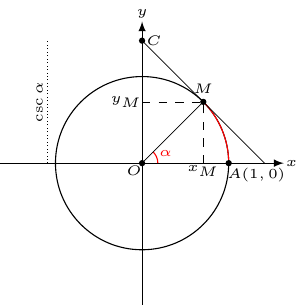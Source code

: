 \documentclass[crop]{standalone}
\usepackage[dvipsnames]{xcolor}
\usepackage{tikz}
\usetikzlibrary{positioning}

\begin{document}
  \begin{tikzpicture}[font=\tiny]
    \def\r{1.1}
    \def\t{45}
    \def\ox{1.8}
    \def\oy{1.8}
    
    \def\xm{\r*cos(\t)}
    \def\ym{\r*sin(\t)}
    \def\secv{\r*sec(\t)}
    \def\cscv{\r*cosec(\t)}

    \draw[-latex,line width=0.25pt] ({-\ox},0) -- ({\ox},0);
    \node at ({\ox+0.1},0) {$x$};
    \draw[-latex,line width=0.25pt] (0,{-\oy}) -- (0,{\oy});
    \node at (0,{\oy+0.1}) {$y$};
    
    \draw (0,0) circle (\r);
    \draw[red] (0.2,0) arc (0:\t:0.2);
    \draw[red] (\r,0) arc (0:\t:\r);
    \draw[line width=0.25pt] (0,0) -- ({\xm},{\ym});
    \node[red] at (0.3,0.12) {$\alpha$};
    
    \fill (\r,0) circle (0.04);
    \node at ({\r+0.35},-0.15) {$A(1,0)$};

    \fill ({\xm},{\ym}) circle (0.04);
    \node at ({\xm},{\ym+0.17}) {$M$};

    \draw[line width=0.25pt,dashed] (0,{\ym}) -- ({\xm},{\ym});
    \node at (-0.2,{\ym}) { $y_{M}$};
    
    \draw[line width=0.25pt,dashed] ({\xm},0) -- ({\xm},{\ym});
    \node at ({\xm},-0.1) { $x_{M}$};

    \fill (0,0) circle (0.04);
    \node at (-0.1,-0.1) {$O$};

    \fill (0,{\cscv}) circle (0.04);
    \node at (0.15,{\cscv}) {$C$};

    \draw[line width=0.25pt] (0,{\cscv}) -- ({\secv},0);

    \draw[line width=0.25pt,densely dotted] (-\r-0.1,0) -- (-\r-0.1,{\cscv});
    \node[rotate=90] at ({-\r-0.2},{\cscv/2}) {$\csc{\alpha}$};
  \end{tikzpicture}%
\end{document}